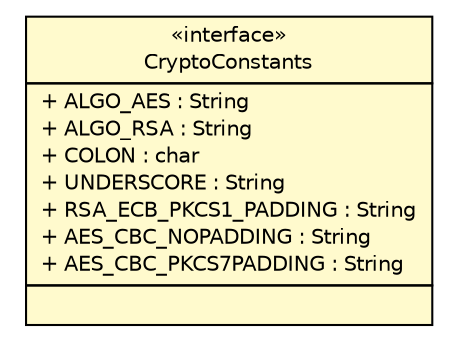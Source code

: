 #!/usr/local/bin/dot
#
# Class diagram 
# Generated by UMLGraph version R5_6-24-gf6e263 (http://www.umlgraph.org/)
#

digraph G {
	edge [fontname="Helvetica",fontsize=10,labelfontname="Helvetica",labelfontsize=10];
	node [fontname="Helvetica",fontsize=10,shape=plaintext];
	nodesep=0.25;
	ranksep=0.5;
	// com.yirendai.oss.lib.common.crypto.CryptoConstants
	c1954 [label=<<table title="com.yirendai.oss.lib.common.crypto.CryptoConstants" border="0" cellborder="1" cellspacing="0" cellpadding="2" port="p" bgcolor="lemonChiffon" href="./CryptoConstants.html">
		<tr><td><table border="0" cellspacing="0" cellpadding="1">
<tr><td align="center" balign="center"> &#171;interface&#187; </td></tr>
<tr><td align="center" balign="center"> CryptoConstants </td></tr>
		</table></td></tr>
		<tr><td><table border="0" cellspacing="0" cellpadding="1">
<tr><td align="left" balign="left"> + ALGO_AES : String </td></tr>
<tr><td align="left" balign="left"> + ALGO_RSA : String </td></tr>
<tr><td align="left" balign="left"> + COLON : char </td></tr>
<tr><td align="left" balign="left"> + UNDERSCORE : String </td></tr>
<tr><td align="left" balign="left"> + RSA_ECB_PKCS1_PADDING : String </td></tr>
<tr><td align="left" balign="left"> + AES_CBC_NOPADDING : String </td></tr>
<tr><td align="left" balign="left"> + AES_CBC_PKCS7PADDING : String </td></tr>
		</table></td></tr>
		<tr><td><table border="0" cellspacing="0" cellpadding="1">
<tr><td align="left" balign="left">  </td></tr>
		</table></td></tr>
		</table>>, URL="./CryptoConstants.html", fontname="Helvetica", fontcolor="black", fontsize=10.0];
}


